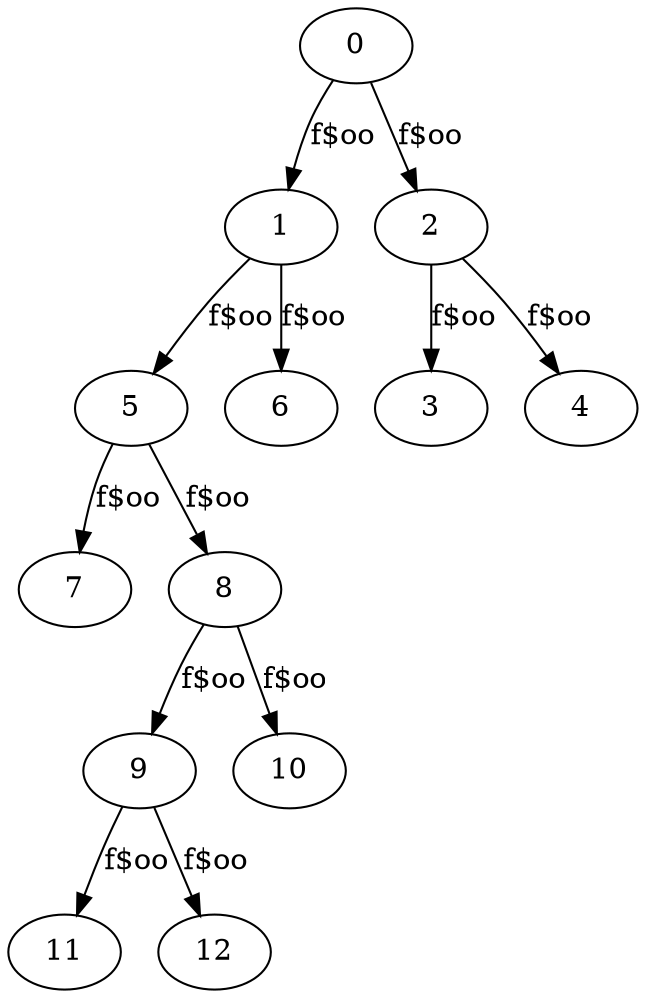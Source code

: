 digraph G {
  "0";
  "1";
  "5";
  "7";
  "8";
  "9";
  "11";
  "12";
  "10";
  "6";
  "2";
  "3";
  "4";
  
  
  "0" -> "1" [label=<f&#36;oo>, ];
  "0" -> "2" [label=<f&#36;oo>, ];
  "1" -> "5" [label=<f&#36;oo>, ];
  "1" -> "6" [label=<f&#36;oo>, ];
  "5" -> "7" [label=<f&#36;oo>, ];
  "5" -> "8" [label=<f&#36;oo>, ];
  "8" -> "9" [label=<f&#36;oo>, ];
  "8" -> "10" [label=<f&#36;oo>, ];
  "9" -> "11" [label=<f&#36;oo>, ];
  "9" -> "12" [label=<f&#36;oo>, ];
  "2" -> "3" [label=<f&#36;oo>, ];
  "2" -> "4" [label=<f&#36;oo>, ];
  
  }
